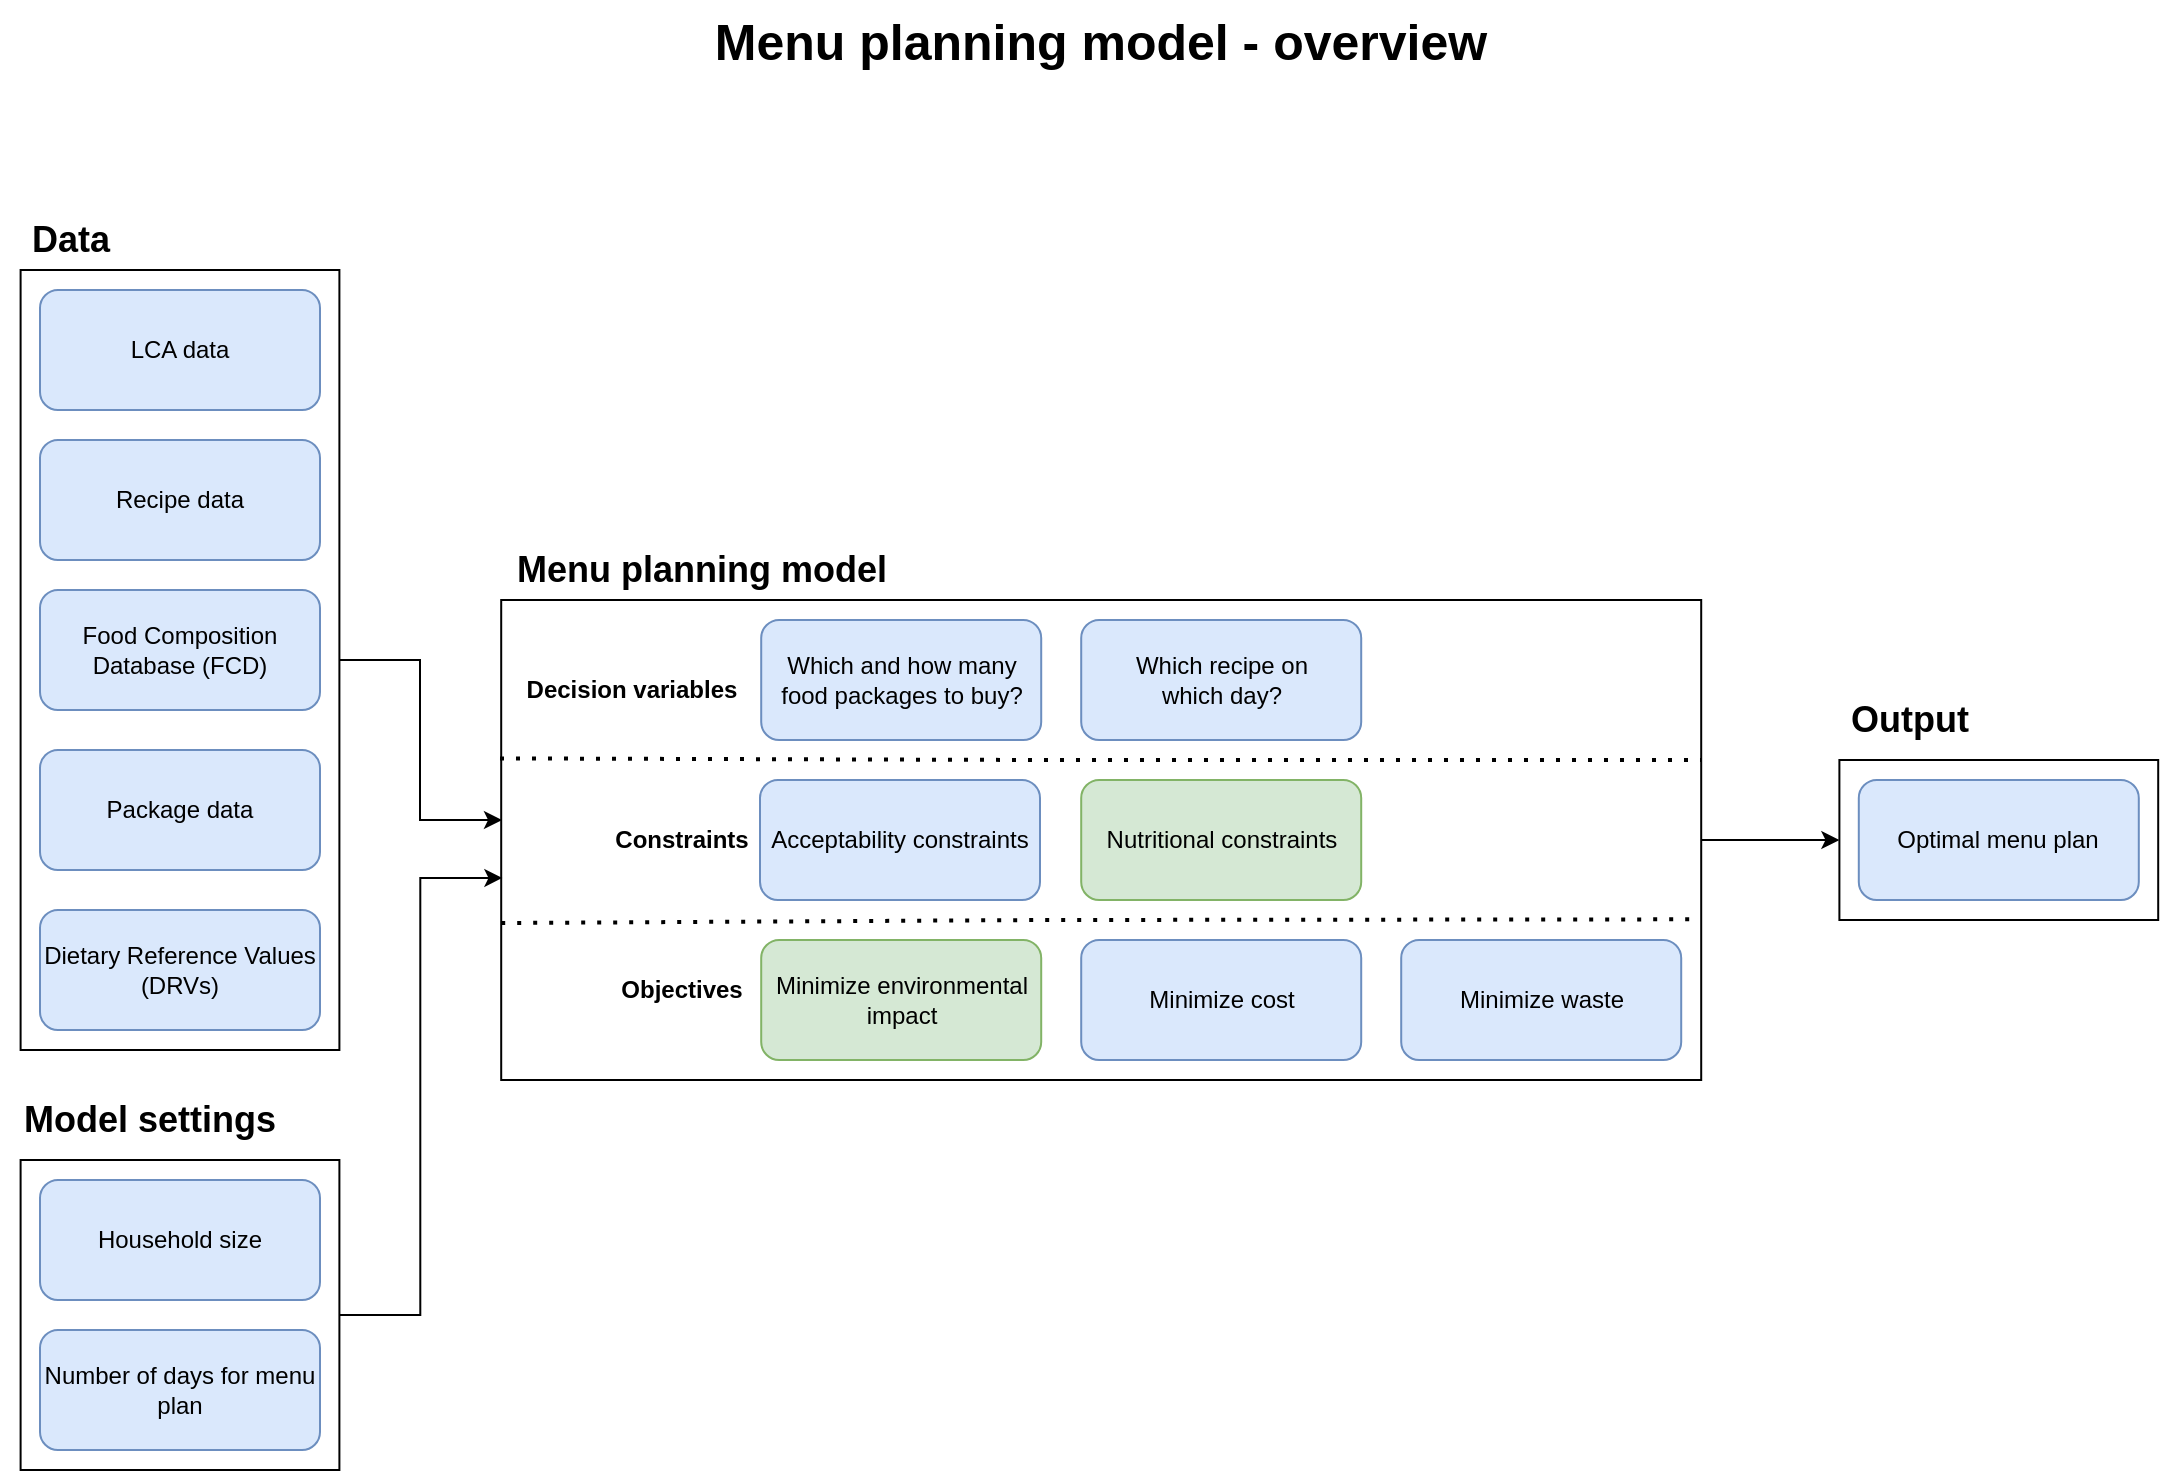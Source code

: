 <mxfile version="21.2.0" type="device">
  <diagram id="3diGoWDCTj_jwuFNSEU_" name="Page-2">
    <mxGraphModel dx="1434" dy="764" grid="1" gridSize="10" guides="1" tooltips="1" connect="1" arrows="1" fold="1" page="1" pageScale="1" pageWidth="1200" pageHeight="1600" math="0" shadow="0">
      <root>
        <mxCell id="0" />
        <mxCell id="1" parent="0" />
        <mxCell id="YZRFhoB7YX8apTzMsQSC-33" style="edgeStyle=orthogonalEdgeStyle;rounded=0;orthogonalLoop=1;jettySize=auto;html=1;entryX=0;entryY=0.5;entryDx=0;entryDy=0;fontSize=18;" parent="1" source="YZRFhoB7YX8apTzMsQSC-15" target="YZRFhoB7YX8apTzMsQSC-31" edge="1">
          <mxGeometry relative="1" as="geometry" />
        </mxCell>
        <mxCell id="YZRFhoB7YX8apTzMsQSC-15" value="" style="rounded=0;whiteSpace=wrap;html=1;" parent="1" vertex="1">
          <mxGeometry x="300.6" y="300" width="600" height="240" as="geometry" />
        </mxCell>
        <mxCell id="YZRFhoB7YX8apTzMsQSC-1" value="&lt;font style=&quot;font-size: 25px;&quot;&gt;&lt;b&gt;Menu planning model - overview&lt;br&gt;&lt;/b&gt;&lt;/font&gt;" style="text;html=1;align=center;verticalAlign=middle;resizable=0;points=[];autosize=1;strokeColor=none;fillColor=none;" parent="1" vertex="1">
          <mxGeometry x="395" width="410" height="40" as="geometry" />
        </mxCell>
        <mxCell id="YZRFhoB7YX8apTzMsQSC-3" value="Nutritional constraints" style="rounded=1;whiteSpace=wrap;html=1;fillColor=#d5e8d4;strokeColor=#82b366;" parent="1" vertex="1">
          <mxGeometry x="590.6" y="390" width="140" height="60" as="geometry" />
        </mxCell>
        <mxCell id="YZRFhoB7YX8apTzMsQSC-6" value="&lt;b&gt;Constraints&lt;/b&gt;" style="text;html=1;strokeColor=none;fillColor=none;align=center;verticalAlign=middle;whiteSpace=wrap;rounded=0;" parent="1" vertex="1">
          <mxGeometry x="360.6" y="405" width="60" height="30" as="geometry" />
        </mxCell>
        <mxCell id="YZRFhoB7YX8apTzMsQSC-7" value="Acceptability constraints" style="rounded=1;whiteSpace=wrap;html=1;fillColor=#dae8fc;strokeColor=#6c8ebf;" parent="1" vertex="1">
          <mxGeometry x="430" y="390" width="140" height="60" as="geometry" />
        </mxCell>
        <mxCell id="YZRFhoB7YX8apTzMsQSC-8" value="&lt;b&gt;Objectives&lt;/b&gt;" style="text;html=1;strokeColor=none;fillColor=none;align=center;verticalAlign=middle;whiteSpace=wrap;rounded=0;" parent="1" vertex="1">
          <mxGeometry x="360.6" y="480" width="60" height="30" as="geometry" />
        </mxCell>
        <mxCell id="YZRFhoB7YX8apTzMsQSC-9" value="Minimize environmental impact" style="rounded=1;whiteSpace=wrap;html=1;fillColor=#d5e8d4;strokeColor=#82b366;" parent="1" vertex="1">
          <mxGeometry x="430.6" y="470" width="140" height="60" as="geometry" />
        </mxCell>
        <mxCell id="YZRFhoB7YX8apTzMsQSC-10" value="Minimize cost" style="rounded=1;whiteSpace=wrap;html=1;fillColor=#dae8fc;strokeColor=#6c8ebf;" parent="1" vertex="1">
          <mxGeometry x="590.6" y="470" width="140" height="60" as="geometry" />
        </mxCell>
        <mxCell id="YZRFhoB7YX8apTzMsQSC-11" value="Minimize waste" style="rounded=1;whiteSpace=wrap;html=1;fillColor=#dae8fc;strokeColor=#6c8ebf;" parent="1" vertex="1">
          <mxGeometry x="750.6" y="470" width="140" height="60" as="geometry" />
        </mxCell>
        <mxCell id="YZRFhoB7YX8apTzMsQSC-12" value="&lt;b&gt;Decision variables&lt;/b&gt;" style="text;html=1;strokeColor=none;fillColor=none;align=center;verticalAlign=middle;whiteSpace=wrap;rounded=0;" parent="1" vertex="1">
          <mxGeometry x="310.6" y="330" width="110" height="30" as="geometry" />
        </mxCell>
        <mxCell id="YZRFhoB7YX8apTzMsQSC-13" value="Which and how many food packages to buy?" style="rounded=1;whiteSpace=wrap;html=1;fillColor=#dae8fc;strokeColor=#6c8ebf;" parent="1" vertex="1">
          <mxGeometry x="430.6" y="310" width="140" height="60" as="geometry" />
        </mxCell>
        <mxCell id="YZRFhoB7YX8apTzMsQSC-14" value="Which recipe on&lt;br&gt;which day?" style="rounded=1;whiteSpace=wrap;html=1;fillColor=#dae8fc;strokeColor=#6c8ebf;" parent="1" vertex="1">
          <mxGeometry x="590.6" y="310" width="140" height="60" as="geometry" />
        </mxCell>
        <mxCell id="YZRFhoB7YX8apTzMsQSC-16" value="Menu planning model" style="text;html=1;strokeColor=none;fillColor=none;align=center;verticalAlign=middle;whiteSpace=wrap;rounded=0;fontStyle=1;horizontal=1;fontSize=18;" parent="1" vertex="1">
          <mxGeometry x="300.6" y="270" width="200" height="30" as="geometry" />
        </mxCell>
        <mxCell id="YZRFhoB7YX8apTzMsQSC-17" value="" style="endArrow=none;dashed=1;html=1;dashPattern=1 3;strokeWidth=2;rounded=0;fontSize=18;exitX=-0.001;exitY=0.33;exitDx=0;exitDy=0;exitPerimeter=0;" parent="1" source="YZRFhoB7YX8apTzMsQSC-15" edge="1">
          <mxGeometry width="50" height="50" relative="1" as="geometry">
            <mxPoint x="300.6" y="380" as="sourcePoint" />
            <mxPoint x="900.6" y="380" as="targetPoint" />
            <Array as="points">
              <mxPoint x="570.6" y="380" />
            </Array>
          </mxGeometry>
        </mxCell>
        <mxCell id="YZRFhoB7YX8apTzMsQSC-18" value="" style="endArrow=none;dashed=1;html=1;dashPattern=1 3;strokeWidth=2;rounded=0;fontSize=18;exitX=0;exitY=0.673;exitDx=0;exitDy=0;exitPerimeter=0;" parent="1" source="YZRFhoB7YX8apTzMsQSC-15" edge="1">
          <mxGeometry width="50" height="50" relative="1" as="geometry">
            <mxPoint x="290.6" y="459.66" as="sourcePoint" />
            <mxPoint x="900.6" y="459.66" as="targetPoint" />
            <Array as="points">
              <mxPoint x="570.6" y="460" />
            </Array>
          </mxGeometry>
        </mxCell>
        <mxCell id="YZRFhoB7YX8apTzMsQSC-30" style="edgeStyle=orthogonalEdgeStyle;rounded=0;orthogonalLoop=1;jettySize=auto;html=1;fontSize=18;" parent="1" source="YZRFhoB7YX8apTzMsQSC-22" edge="1">
          <mxGeometry relative="1" as="geometry">
            <mxPoint x="301" y="410" as="targetPoint" />
            <Array as="points">
              <mxPoint x="260" y="330" />
              <mxPoint x="260" y="410" />
            </Array>
          </mxGeometry>
        </mxCell>
        <mxCell id="YZRFhoB7YX8apTzMsQSC-22" value="" style="rounded=0;whiteSpace=wrap;html=1;" parent="1" vertex="1">
          <mxGeometry x="60.3" y="135" width="159.4" height="390" as="geometry" />
        </mxCell>
        <mxCell id="YZRFhoB7YX8apTzMsQSC-23" value="Data" style="text;html=1;strokeColor=none;fillColor=none;align=center;verticalAlign=middle;whiteSpace=wrap;rounded=0;fontStyle=1;horizontal=1;fontSize=18;" parent="1" vertex="1">
          <mxGeometry x="50" y="105" width="70.6" height="30" as="geometry" />
        </mxCell>
        <mxCell id="YZRFhoB7YX8apTzMsQSC-24" value="LCA data" style="rounded=1;whiteSpace=wrap;html=1;fillColor=#dae8fc;strokeColor=#6c8ebf;" parent="1" vertex="1">
          <mxGeometry x="70" y="145" width="140" height="60" as="geometry" />
        </mxCell>
        <mxCell id="YZRFhoB7YX8apTzMsQSC-25" value="Recipe data" style="rounded=1;whiteSpace=wrap;html=1;fillColor=#dae8fc;strokeColor=#6c8ebf;" parent="1" vertex="1">
          <mxGeometry x="70" y="220" width="140" height="60" as="geometry" />
        </mxCell>
        <mxCell id="YZRFhoB7YX8apTzMsQSC-26" value="Food Composition Database (FCD)" style="rounded=1;whiteSpace=wrap;html=1;fillColor=#dae8fc;strokeColor=#6c8ebf;" parent="1" vertex="1">
          <mxGeometry x="70" y="295" width="140" height="60" as="geometry" />
        </mxCell>
        <mxCell id="YZRFhoB7YX8apTzMsQSC-27" value="Package data" style="rounded=1;whiteSpace=wrap;html=1;fillColor=#dae8fc;strokeColor=#6c8ebf;" parent="1" vertex="1">
          <mxGeometry x="70" y="375" width="140" height="60" as="geometry" />
        </mxCell>
        <mxCell id="YZRFhoB7YX8apTzMsQSC-31" value="" style="rounded=0;whiteSpace=wrap;html=1;" parent="1" vertex="1">
          <mxGeometry x="969.7" y="380" width="159.4" height="80" as="geometry" />
        </mxCell>
        <mxCell id="YZRFhoB7YX8apTzMsQSC-32" value="Optimal menu plan" style="rounded=1;whiteSpace=wrap;html=1;fillColor=#dae8fc;strokeColor=#6c8ebf;" parent="1" vertex="1">
          <mxGeometry x="979.4" y="390" width="140" height="60" as="geometry" />
        </mxCell>
        <mxCell id="YZRFhoB7YX8apTzMsQSC-34" value="Output" style="text;html=1;strokeColor=none;fillColor=none;align=center;verticalAlign=middle;whiteSpace=wrap;rounded=0;fontStyle=1;horizontal=1;fontSize=18;" parent="1" vertex="1">
          <mxGeometry x="969.7" y="345" width="70" height="30" as="geometry" />
        </mxCell>
        <mxCell id="7-xt87H8JdmWSKV0_pWn-1" value="Dietary Reference Values (DRVs)" style="rounded=1;whiteSpace=wrap;html=1;fillColor=#dae8fc;strokeColor=#6c8ebf;" vertex="1" parent="1">
          <mxGeometry x="70" y="455" width="140" height="60" as="geometry" />
        </mxCell>
        <mxCell id="7-xt87H8JdmWSKV0_pWn-7" style="edgeStyle=orthogonalEdgeStyle;rounded=0;orthogonalLoop=1;jettySize=auto;html=1;entryX=0.001;entryY=0.579;entryDx=0;entryDy=0;entryPerimeter=0;" edge="1" parent="1" source="7-xt87H8JdmWSKV0_pWn-3" target="YZRFhoB7YX8apTzMsQSC-15">
          <mxGeometry relative="1" as="geometry" />
        </mxCell>
        <mxCell id="7-xt87H8JdmWSKV0_pWn-3" value="" style="rounded=0;whiteSpace=wrap;html=1;" vertex="1" parent="1">
          <mxGeometry x="60.3" y="580" width="159.4" height="155" as="geometry" />
        </mxCell>
        <mxCell id="7-xt87H8JdmWSKV0_pWn-4" value="Household size" style="rounded=1;whiteSpace=wrap;html=1;fillColor=#dae8fc;strokeColor=#6c8ebf;" vertex="1" parent="1">
          <mxGeometry x="70" y="590" width="140" height="60" as="geometry" />
        </mxCell>
        <mxCell id="7-xt87H8JdmWSKV0_pWn-5" value="Model settings" style="text;html=1;strokeColor=none;fillColor=none;align=center;verticalAlign=middle;whiteSpace=wrap;rounded=0;fontStyle=1;horizontal=1;fontSize=18;" vertex="1" parent="1">
          <mxGeometry x="60.3" y="545" width="130" height="30" as="geometry" />
        </mxCell>
        <mxCell id="7-xt87H8JdmWSKV0_pWn-6" value="Number of days for menu plan" style="rounded=1;whiteSpace=wrap;html=1;fillColor=#dae8fc;strokeColor=#6c8ebf;" vertex="1" parent="1">
          <mxGeometry x="70" y="665" width="140" height="60" as="geometry" />
        </mxCell>
      </root>
    </mxGraphModel>
  </diagram>
</mxfile>
